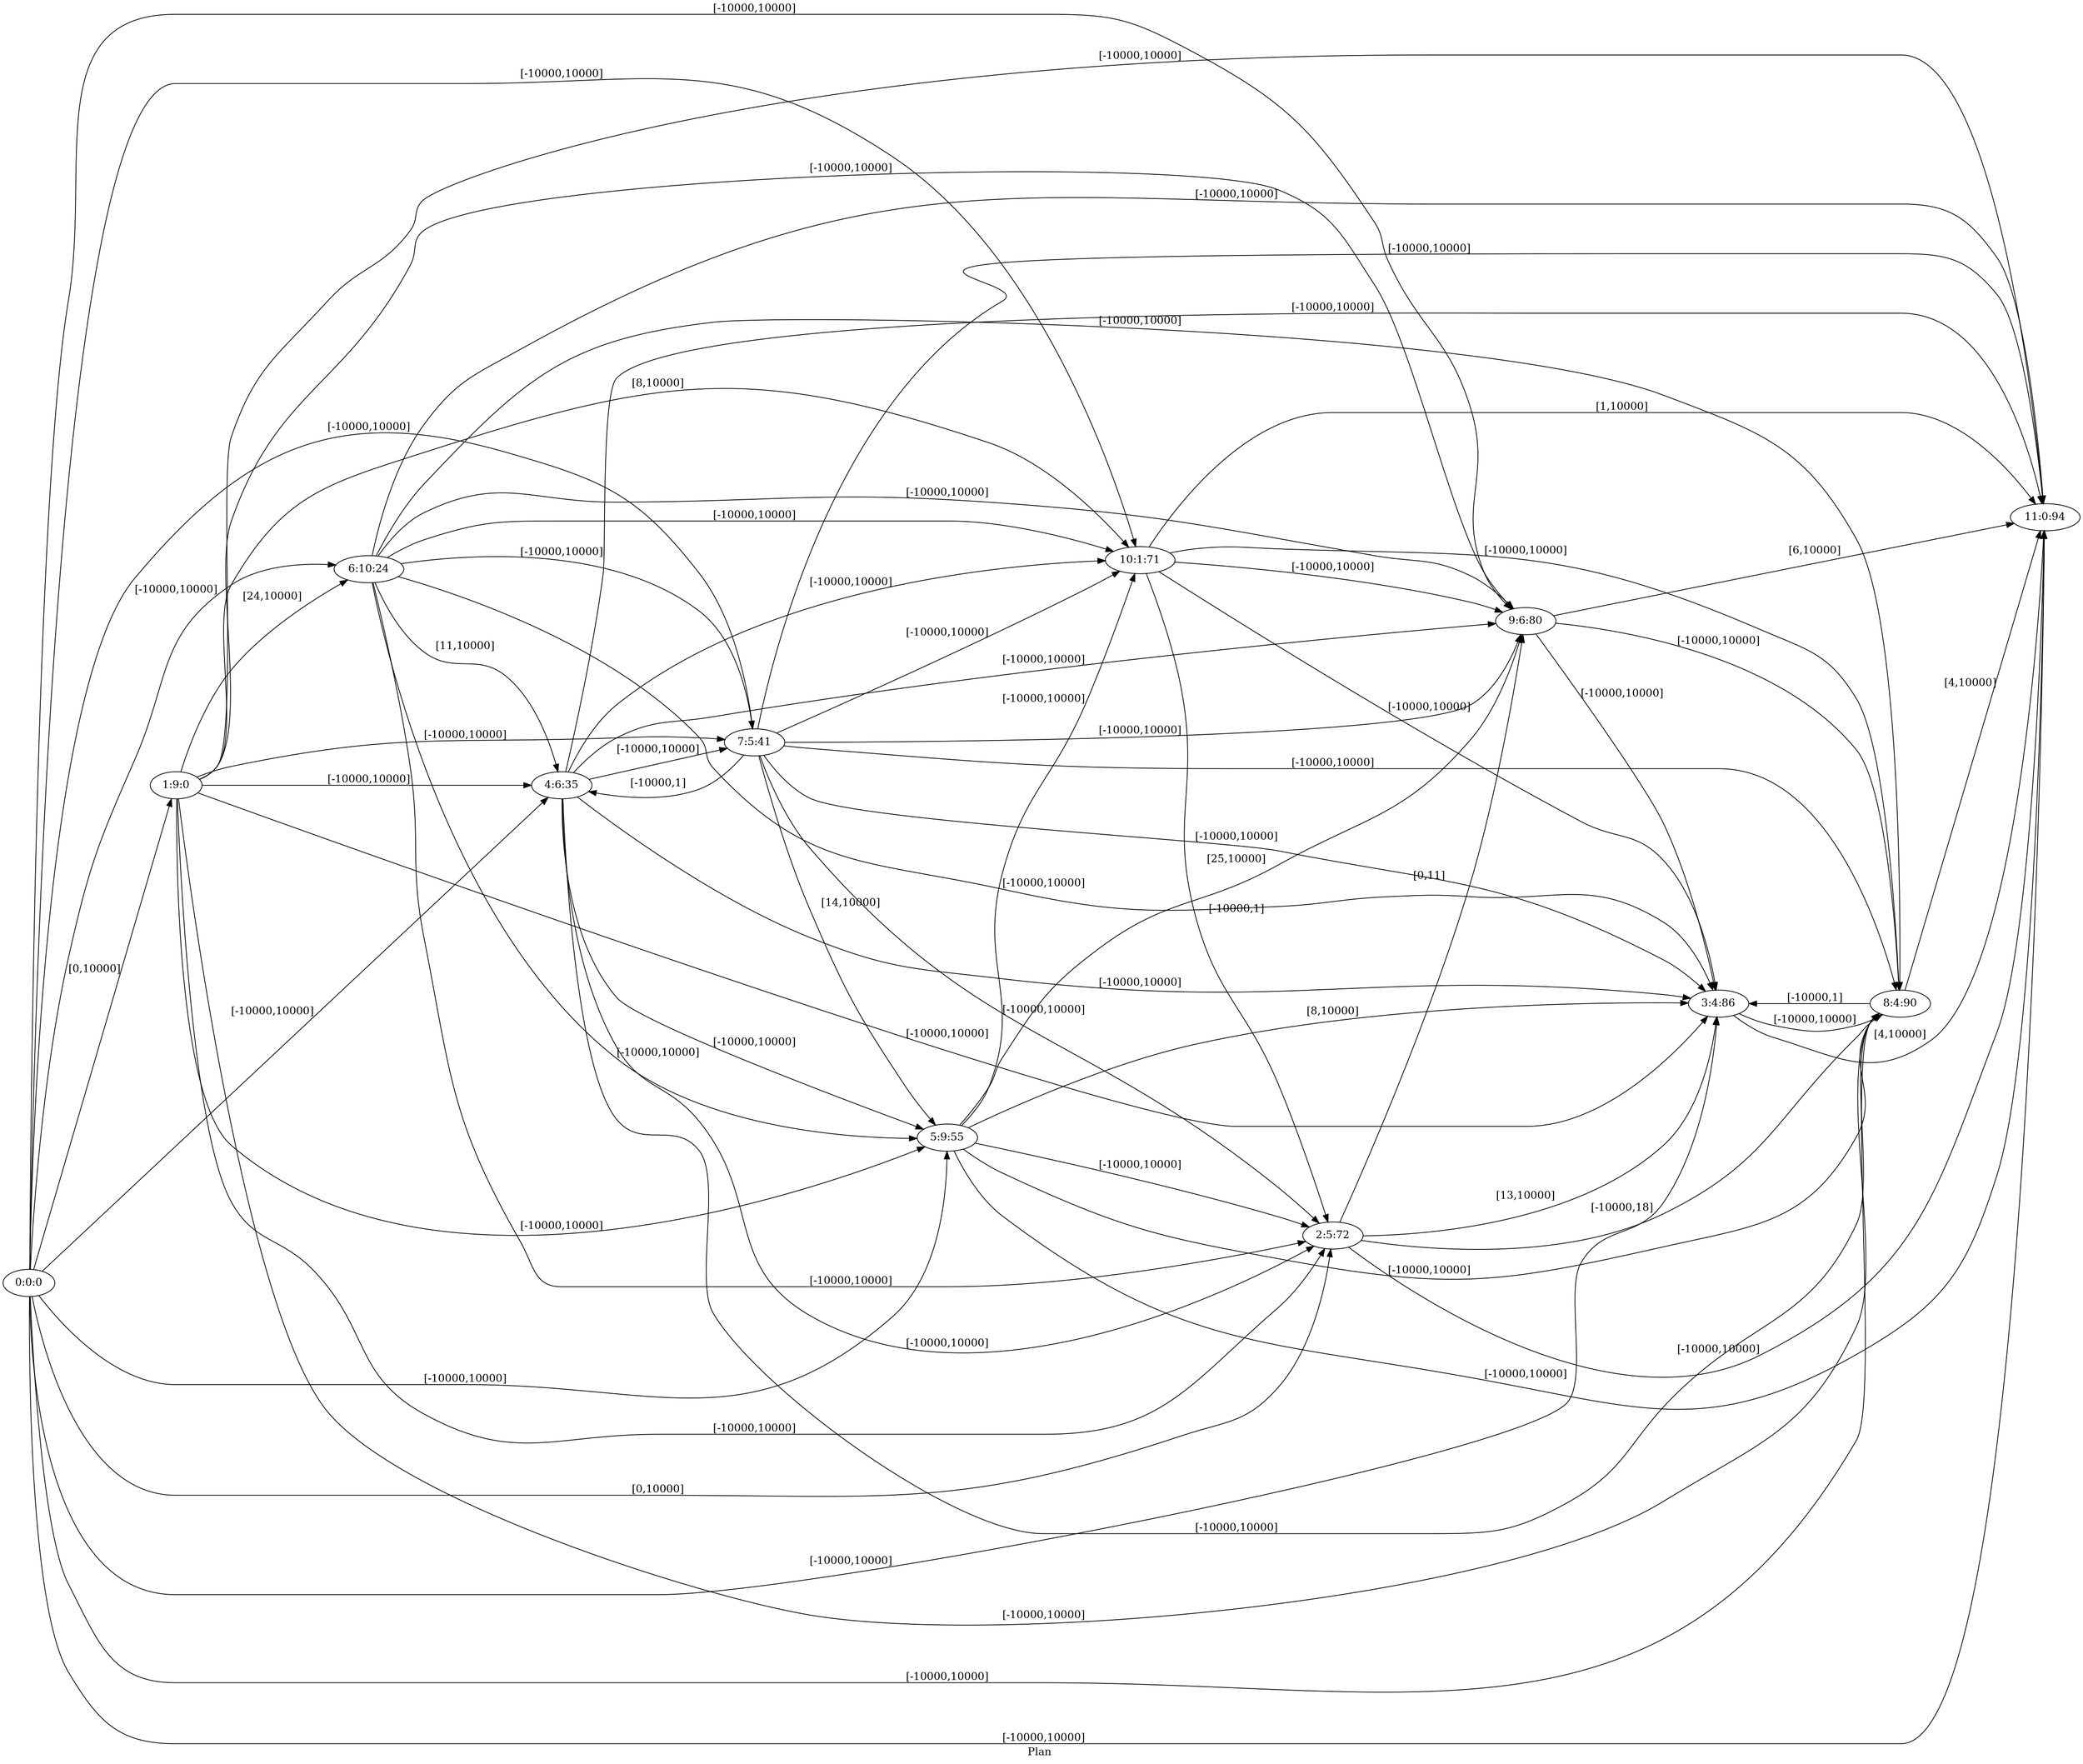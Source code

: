 digraph G {
 rankdir = LR;
 nodesep = .45; 
 size = 30;
label="Plan ";
 fldt = 0.400531;
"0:0:0"->"1:9:0"[ label = "[0,10000]"];
"0:0:0"->"2:5:72"[ label = "[0,10000]"];
"0:0:0"->"3:4:86"[ label = "[-10000,10000]"];
"0:0:0"->"4:6:35"[ label = "[-10000,10000]"];
"0:0:0"->"5:9:55"[ label = "[-10000,10000]"];
"0:0:0"->"6:10:24"[ label = "[-10000,10000]"];
"0:0:0"->"7:5:41"[ label = "[-10000,10000]"];
"0:0:0"->"8:4:90"[ label = "[-10000,10000]"];
"0:0:0"->"9:6:80"[ label = "[-10000,10000]"];
"0:0:0"->"10:1:71"[ label = "[-10000,10000]"];
"0:0:0"->"11:0:94"[ label = "[-10000,10000]"];
"1:9:0"->"2:5:72"[ label = "[-10000,10000]"];
"1:9:0"->"3:4:86"[ label = "[-10000,10000]"];
"1:9:0"->"4:6:35"[ label = "[-10000,10000]"];
"1:9:0"->"5:9:55"[ label = "[-10000,10000]"];
"1:9:0"->"6:10:24"[ label = "[24,10000]"];
"1:9:0"->"7:5:41"[ label = "[-10000,10000]"];
"1:9:0"->"8:4:90"[ label = "[-10000,10000]"];
"1:9:0"->"9:6:80"[ label = "[-10000,10000]"];
"1:9:0"->"10:1:71"[ label = "[8,10000]"];
"1:9:0"->"11:0:94"[ label = "[-10000,10000]"];
"2:5:72"->"3:4:86"[ label = "[13,10000]"];
"2:5:72"->"8:4:90"[ label = "[-10000,18]"];
"2:5:72"->"9:6:80"[ label = "[0,11]"];
"2:5:72"->"11:0:94"[ label = "[-10000,10000]"];
"3:4:86"->"8:4:90"[ label = "[-10000,10000]"];
"3:4:86"->"11:0:94"[ label = "[4,10000]"];
"4:6:35"->"2:5:72"[ label = "[-10000,10000]"];
"4:6:35"->"3:4:86"[ label = "[-10000,10000]"];
"4:6:35"->"5:9:55"[ label = "[-10000,10000]"];
"4:6:35"->"7:5:41"[ label = "[-10000,10000]"];
"4:6:35"->"8:4:90"[ label = "[-10000,10000]"];
"4:6:35"->"9:6:80"[ label = "[-10000,10000]"];
"4:6:35"->"10:1:71"[ label = "[-10000,10000]"];
"4:6:35"->"11:0:94"[ label = "[-10000,10000]"];
"5:9:55"->"2:5:72"[ label = "[-10000,10000]"];
"5:9:55"->"3:4:86"[ label = "[8,10000]"];
"5:9:55"->"8:4:90"[ label = "[-10000,10000]"];
"5:9:55"->"9:6:80"[ label = "[25,10000]"];
"5:9:55"->"10:1:71"[ label = "[-10000,10000]"];
"5:9:55"->"11:0:94"[ label = "[-10000,10000]"];
"6:10:24"->"2:5:72"[ label = "[-10000,10000]"];
"6:10:24"->"3:4:86"[ label = "[-10000,10000]"];
"6:10:24"->"4:6:35"[ label = "[11,10000]"];
"6:10:24"->"5:9:55"[ label = "[-10000,10000]"];
"6:10:24"->"7:5:41"[ label = "[-10000,10000]"];
"6:10:24"->"8:4:90"[ label = "[-10000,10000]"];
"6:10:24"->"9:6:80"[ label = "[-10000,10000]"];
"6:10:24"->"10:1:71"[ label = "[-10000,10000]"];
"6:10:24"->"11:0:94"[ label = "[-10000,10000]"];
"7:5:41"->"2:5:72"[ label = "[-10000,10000]"];
"7:5:41"->"3:4:86"[ label = "[-10000,10000]"];
"7:5:41"->"4:6:35"[ label = "[-10000,1]"];
"7:5:41"->"5:9:55"[ label = "[14,10000]"];
"7:5:41"->"8:4:90"[ label = "[-10000,10000]"];
"7:5:41"->"9:6:80"[ label = "[-10000,10000]"];
"7:5:41"->"10:1:71"[ label = "[-10000,10000]"];
"7:5:41"->"11:0:94"[ label = "[-10000,10000]"];
"8:4:90"->"3:4:86"[ label = "[-10000,1]"];
"8:4:90"->"11:0:94"[ label = "[4,10000]"];
"9:6:80"->"3:4:86"[ label = "[-10000,10000]"];
"9:6:80"->"8:4:90"[ label = "[-10000,10000]"];
"9:6:80"->"11:0:94"[ label = "[6,10000]"];
"10:1:71"->"2:5:72"[ label = "[-10000,1]"];
"10:1:71"->"3:4:86"[ label = "[-10000,10000]"];
"10:1:71"->"8:4:90"[ label = "[-10000,10000]"];
"10:1:71"->"9:6:80"[ label = "[-10000,10000]"];
"10:1:71"->"11:0:94"[ label = "[1,10000]"];
}

